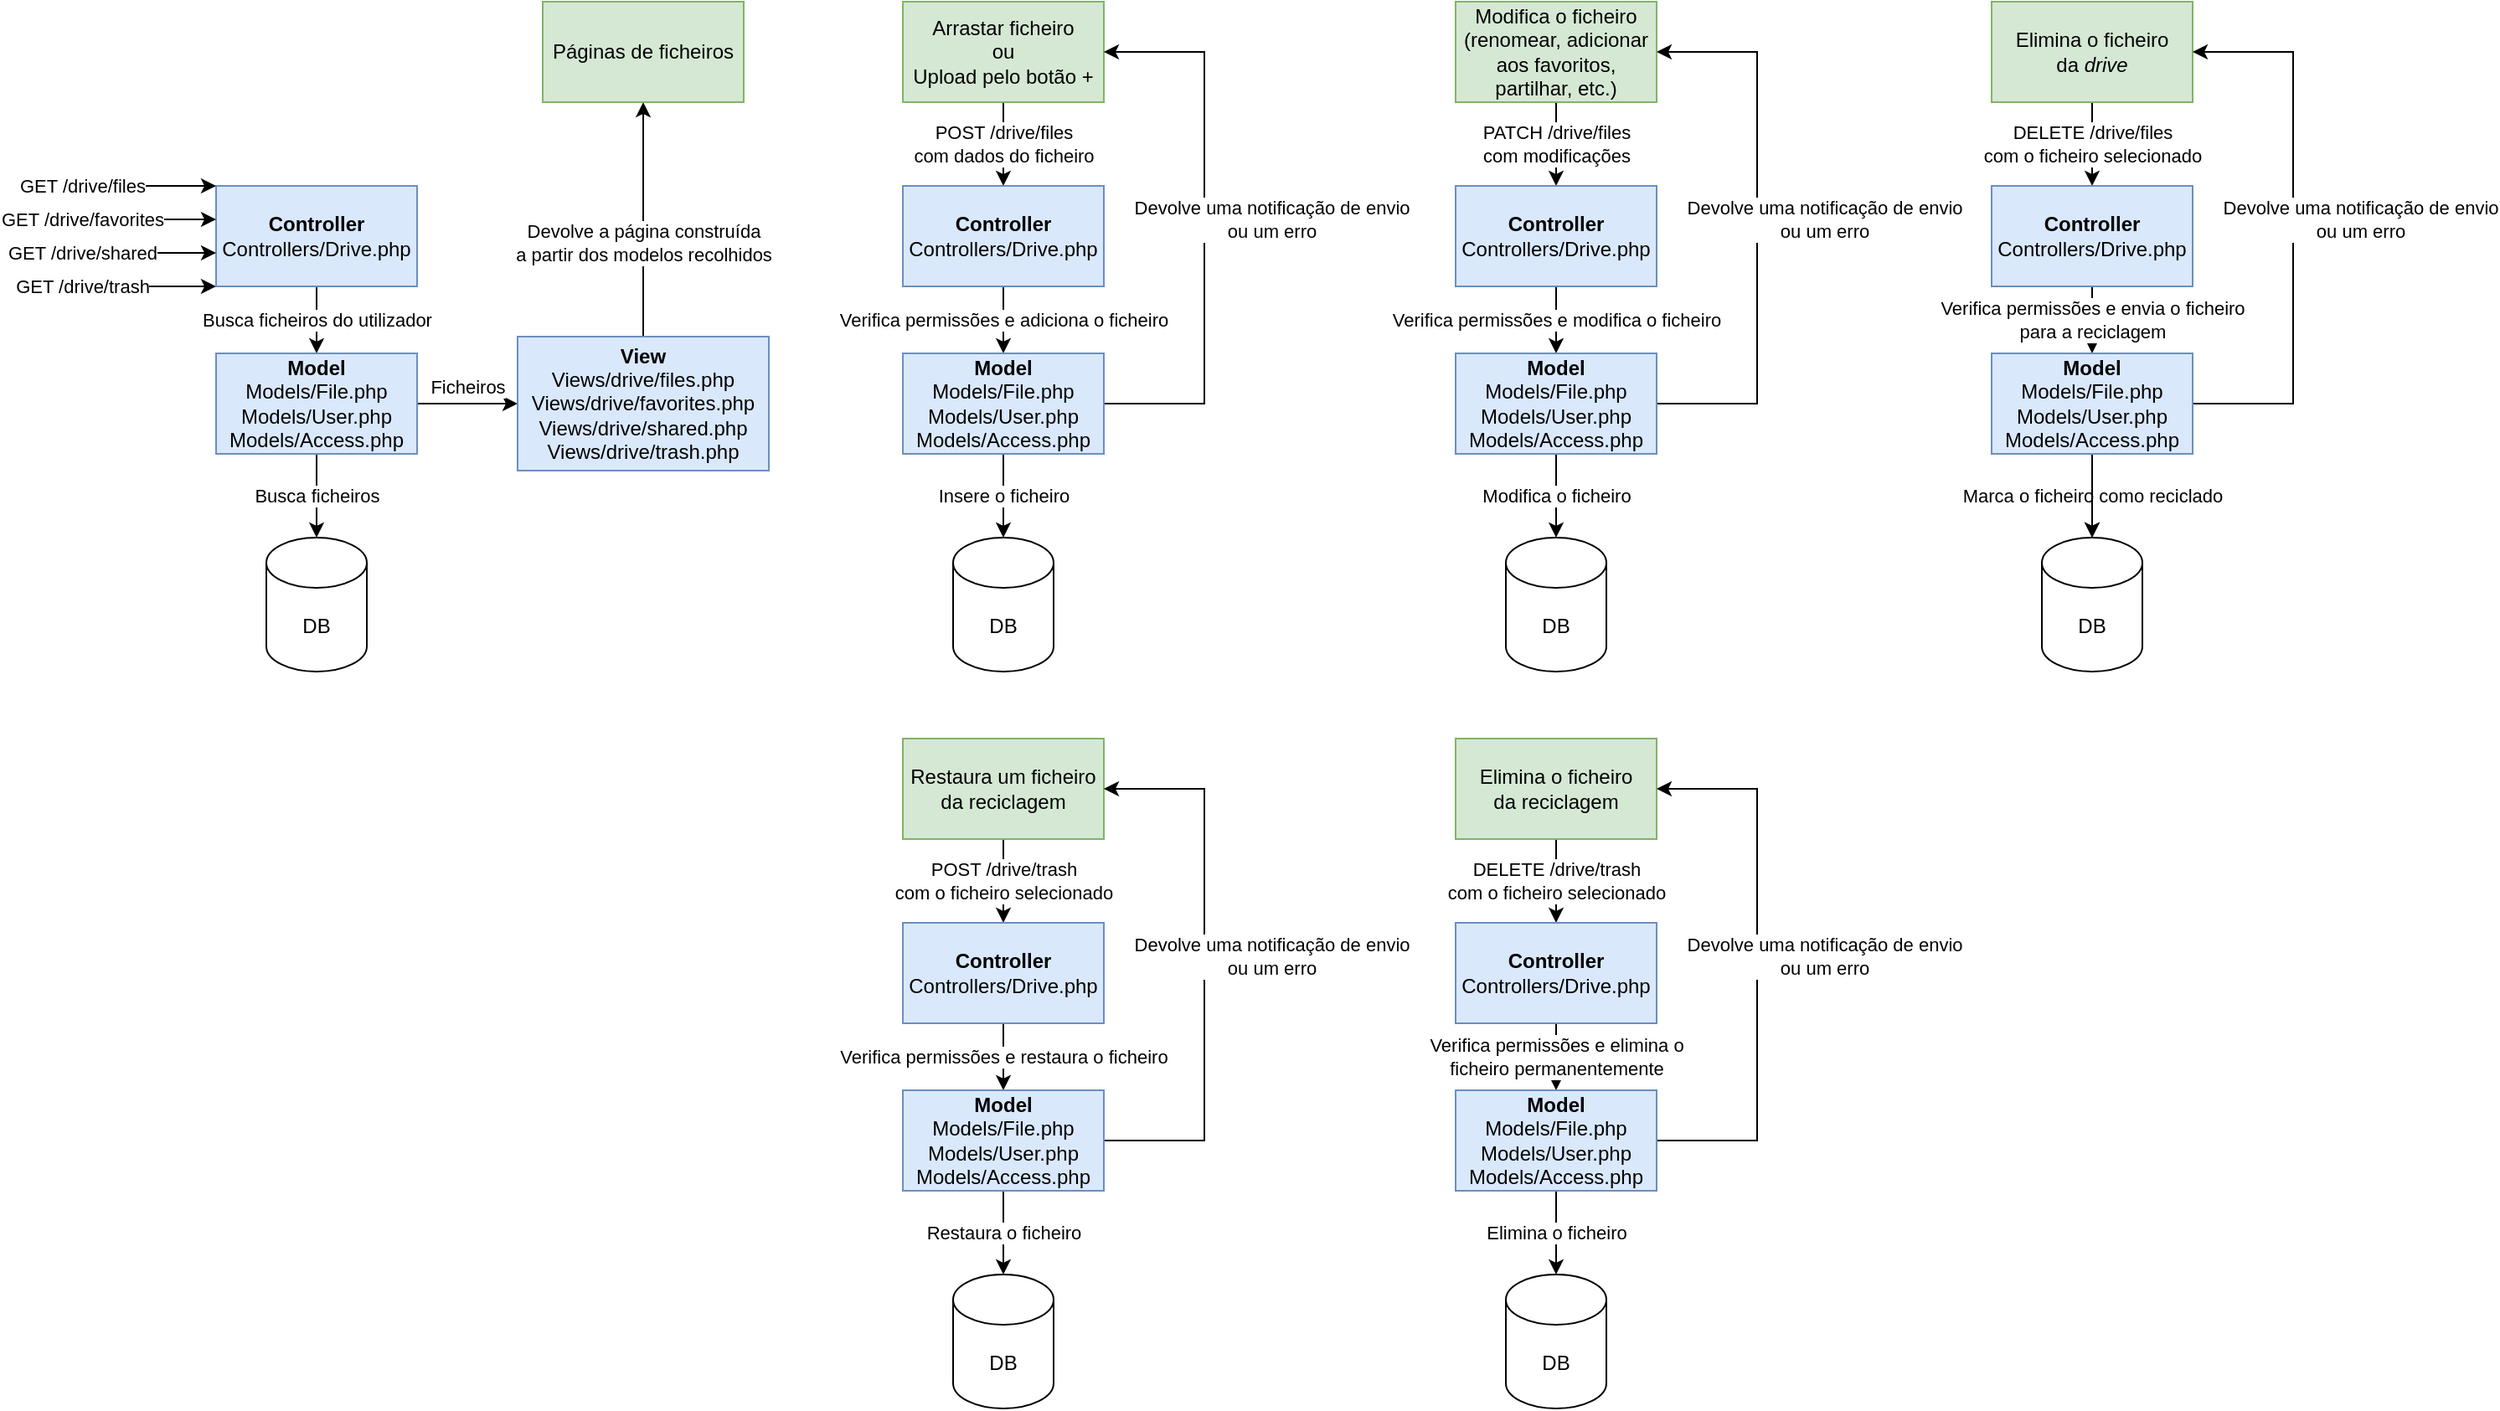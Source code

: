 <mxfile>
    <diagram id="f63h3hfk-DI_PFLd-nH0" name="Page-1">
        <mxGraphModel dx="1139" dy="939" grid="1" gridSize="10" guides="1" tooltips="1" connect="1" arrows="1" fold="1" page="1" pageScale="1" pageWidth="1700" pageHeight="1100" math="0" shadow="0">
            <root>
                <mxCell id="0"/>
                <mxCell id="1" parent="0"/>
                <mxCell id="7WD_b7WuQylbHmAeUIXa-3" value="GET /drive/trash" style="edgeStyle=orthogonalEdgeStyle;rounded=0;orthogonalLoop=1;jettySize=auto;html=1;exitX=0;exitY=1;exitDx=0;exitDy=0;startArrow=classic;startFill=1;endArrow=none;endFill=0;" parent="1" source="7WD_b7WuQylbHmAeUIXa-1" edge="1">
                    <mxGeometry x="0.6" relative="1" as="geometry">
                        <mxPoint x="140" y="360" as="targetPoint"/>
                        <Array as="points">
                            <mxPoint x="220" y="360"/>
                            <mxPoint x="220" y="360"/>
                        </Array>
                        <mxPoint as="offset"/>
                    </mxGeometry>
                </mxCell>
                <mxCell id="7WD_b7WuQylbHmAeUIXa-8" value="Busca ficheiros do utilizador" style="edgeStyle=orthogonalEdgeStyle;rounded=0;orthogonalLoop=1;jettySize=auto;html=1;startArrow=none;startFill=0;endArrow=classic;endFill=1;" parent="1" source="7WD_b7WuQylbHmAeUIXa-1" target="7WD_b7WuQylbHmAeUIXa-7" edge="1">
                    <mxGeometry relative="1" as="geometry"/>
                </mxCell>
                <mxCell id="7WD_b7WuQylbHmAeUIXa-1" value="&lt;div&gt;&lt;b&gt;Controller&lt;/b&gt;&lt;/div&gt;&lt;div&gt;Controllers/Drive.php&lt;br&gt;&lt;/div&gt;" style="rounded=0;whiteSpace=wrap;html=1;fillColor=#dae8fc;strokeColor=#6c8ebf;" parent="1" vertex="1">
                    <mxGeometry x="240" y="300" width="120" height="60" as="geometry"/>
                </mxCell>
                <mxCell id="7WD_b7WuQylbHmAeUIXa-4" value="GET /drive/shared" style="edgeStyle=orthogonalEdgeStyle;rounded=0;orthogonalLoop=1;jettySize=auto;html=1;exitX=0;exitY=1;exitDx=0;exitDy=0;startArrow=classic;startFill=1;endArrow=none;endFill=0;" parent="1" edge="1">
                    <mxGeometry x="0.6" relative="1" as="geometry">
                        <mxPoint x="140" y="340" as="targetPoint"/>
                        <mxPoint x="240" y="340" as="sourcePoint"/>
                        <Array as="points">
                            <mxPoint x="220" y="340"/>
                            <mxPoint x="220" y="340"/>
                        </Array>
                        <mxPoint as="offset"/>
                    </mxGeometry>
                </mxCell>
                <mxCell id="7WD_b7WuQylbHmAeUIXa-5" value="GET /drive/favorites" style="edgeStyle=orthogonalEdgeStyle;rounded=0;orthogonalLoop=1;jettySize=auto;html=1;exitX=0;exitY=1;exitDx=0;exitDy=0;startArrow=classic;startFill=1;endArrow=none;endFill=0;" parent="1" edge="1">
                    <mxGeometry x="0.6" relative="1" as="geometry">
                        <mxPoint x="140" y="320" as="targetPoint"/>
                        <mxPoint x="240" y="320" as="sourcePoint"/>
                        <Array as="points">
                            <mxPoint x="220" y="320"/>
                            <mxPoint x="220" y="320"/>
                        </Array>
                        <mxPoint as="offset"/>
                    </mxGeometry>
                </mxCell>
                <mxCell id="7WD_b7WuQylbHmAeUIXa-6" value="GET /drive/files" style="edgeStyle=orthogonalEdgeStyle;rounded=0;orthogonalLoop=1;jettySize=auto;html=1;exitX=0;exitY=1;exitDx=0;exitDy=0;startArrow=classic;startFill=1;endArrow=none;endFill=0;" parent="1" edge="1">
                    <mxGeometry x="0.6" relative="1" as="geometry">
                        <mxPoint x="140" y="300" as="targetPoint"/>
                        <mxPoint x="240" y="300" as="sourcePoint"/>
                        <Array as="points">
                            <mxPoint x="190" y="300"/>
                            <mxPoint x="190" y="300"/>
                        </Array>
                        <mxPoint as="offset"/>
                    </mxGeometry>
                </mxCell>
                <mxCell id="7WD_b7WuQylbHmAeUIXa-10" value="Ficheiros" style="edgeStyle=orthogonalEdgeStyle;rounded=0;orthogonalLoop=1;jettySize=auto;html=1;startArrow=none;startFill=0;endArrow=classic;endFill=1;" parent="1" source="7WD_b7WuQylbHmAeUIXa-7" target="7WD_b7WuQylbHmAeUIXa-9" edge="1">
                    <mxGeometry y="10" relative="1" as="geometry">
                        <mxPoint as="offset"/>
                    </mxGeometry>
                </mxCell>
                <mxCell id="7WD_b7WuQylbHmAeUIXa-16" value="&lt;div&gt;Busca ficheiros&lt;/div&gt;" style="edgeStyle=orthogonalEdgeStyle;rounded=0;orthogonalLoop=1;jettySize=auto;html=1;startArrow=none;startFill=0;endArrow=classic;endFill=1;" parent="1" source="7WD_b7WuQylbHmAeUIXa-7" target="7WD_b7WuQylbHmAeUIXa-14" edge="1">
                    <mxGeometry relative="1" as="geometry"/>
                </mxCell>
                <mxCell id="7WD_b7WuQylbHmAeUIXa-7" value="&lt;div&gt;&lt;b&gt;Model&lt;/b&gt;&lt;br&gt;&lt;/div&gt;&lt;div&gt;Models/File.php&lt;/div&gt;&lt;div&gt;Models/User.php&lt;/div&gt;&lt;div&gt;Models/Access.php&lt;br&gt;&lt;/div&gt;" style="rounded=0;whiteSpace=wrap;html=1;fillColor=#dae8fc;strokeColor=#6c8ebf;" parent="1" vertex="1">
                    <mxGeometry x="240" y="400" width="120" height="60" as="geometry"/>
                </mxCell>
                <mxCell id="7WD_b7WuQylbHmAeUIXa-12" style="edgeStyle=orthogonalEdgeStyle;rounded=0;orthogonalLoop=1;jettySize=auto;html=1;exitX=0.5;exitY=0;exitDx=0;exitDy=0;entryX=0.5;entryY=1;entryDx=0;entryDy=0;startArrow=none;startFill=0;endArrow=classic;endFill=1;" parent="1" source="7WD_b7WuQylbHmAeUIXa-9" target="7WD_b7WuQylbHmAeUIXa-11" edge="1">
                    <mxGeometry relative="1" as="geometry"/>
                </mxCell>
                <mxCell id="7WD_b7WuQylbHmAeUIXa-13" value="&lt;div&gt;Devolve a página construída &lt;br&gt;&lt;/div&gt;&lt;div&gt;a partir dos modelos recolhidos&lt;/div&gt;" style="edgeLabel;html=1;align=center;verticalAlign=middle;resizable=0;points=[];" parent="7WD_b7WuQylbHmAeUIXa-12" vertex="1" connectable="0">
                    <mxGeometry x="-0.2" y="1" relative="1" as="geometry">
                        <mxPoint x="1" as="offset"/>
                    </mxGeometry>
                </mxCell>
                <mxCell id="7WD_b7WuQylbHmAeUIXa-9" value="&lt;div&gt;&lt;b&gt;View&lt;/b&gt;&lt;br&gt;&lt;/div&gt;&lt;div&gt;Views/drive/files.php&lt;/div&gt;&lt;div&gt;Views/drive/favorites.php&lt;/div&gt;&lt;div&gt;Views/drive/shared.php&lt;/div&gt;&lt;div&gt;Views/drive/trash.php&lt;/div&gt;" style="rounded=0;whiteSpace=wrap;html=1;fillColor=#dae8fc;strokeColor=#6c8ebf;" parent="1" vertex="1">
                    <mxGeometry x="420" y="390" width="150" height="80" as="geometry"/>
                </mxCell>
                <mxCell id="7WD_b7WuQylbHmAeUIXa-11" value="Páginas de ficheiros" style="rounded=0;whiteSpace=wrap;html=1;fillColor=#d5e8d4;strokeColor=#82b366;" parent="1" vertex="1">
                    <mxGeometry x="435" y="190" width="120" height="60" as="geometry"/>
                </mxCell>
                <mxCell id="7WD_b7WuQylbHmAeUIXa-14" value="DB" style="shape=cylinder3;whiteSpace=wrap;html=1;boundedLbl=1;backgroundOutline=1;size=15;" parent="1" vertex="1">
                    <mxGeometry x="270" y="510" width="60" height="80" as="geometry"/>
                </mxCell>
                <mxCell id="7WD_b7WuQylbHmAeUIXa-19" value="&lt;div&gt;POST /drive/files&lt;/div&gt;&lt;div&gt;com dados do ficheiro&lt;br&gt;&lt;/div&gt;" style="edgeStyle=orthogonalEdgeStyle;rounded=0;orthogonalLoop=1;jettySize=auto;html=1;startArrow=none;startFill=0;endArrow=classic;endFill=1;" parent="1" source="7WD_b7WuQylbHmAeUIXa-17" target="7WD_b7WuQylbHmAeUIXa-18" edge="1">
                    <mxGeometry relative="1" as="geometry"/>
                </mxCell>
                <mxCell id="7WD_b7WuQylbHmAeUIXa-17" value="&lt;div&gt;Arrastar ficheiro&lt;/div&gt;&lt;div&gt;ou&lt;/div&gt;&lt;div&gt;Upload pelo botão +&lt;br&gt;&lt;/div&gt;" style="rounded=0;whiteSpace=wrap;html=1;fillColor=#d5e8d4;strokeColor=#82b366;" parent="1" vertex="1">
                    <mxGeometry x="650" y="190" width="120" height="60" as="geometry"/>
                </mxCell>
                <mxCell id="7WD_b7WuQylbHmAeUIXa-22" value="Verifica permissões e adiciona o ficheiro" style="edgeStyle=orthogonalEdgeStyle;rounded=0;orthogonalLoop=1;jettySize=auto;html=1;startArrow=none;startFill=0;endArrow=classic;endFill=1;" parent="1" source="7WD_b7WuQylbHmAeUIXa-18" target="7WD_b7WuQylbHmAeUIXa-20" edge="1">
                    <mxGeometry relative="1" as="geometry"/>
                </mxCell>
                <mxCell id="7WD_b7WuQylbHmAeUIXa-18" value="&lt;div&gt;&lt;b&gt;Controller&lt;/b&gt;&lt;/div&gt;&lt;div&gt;Controllers/Drive.php&lt;br&gt;&lt;/div&gt;" style="rounded=0;whiteSpace=wrap;html=1;fillColor=#dae8fc;strokeColor=#6c8ebf;" parent="1" vertex="1">
                    <mxGeometry x="650" y="300" width="120" height="60" as="geometry"/>
                </mxCell>
                <mxCell id="7WD_b7WuQylbHmAeUIXa-24" value="Insere o ficheiro" style="edgeStyle=orthogonalEdgeStyle;rounded=0;orthogonalLoop=1;jettySize=auto;html=1;startArrow=none;startFill=0;endArrow=classic;endFill=1;" parent="1" source="7WD_b7WuQylbHmAeUIXa-20" target="7WD_b7WuQylbHmAeUIXa-23" edge="1">
                    <mxGeometry relative="1" as="geometry"/>
                </mxCell>
                <mxCell id="7WD_b7WuQylbHmAeUIXa-25" style="edgeStyle=orthogonalEdgeStyle;rounded=0;orthogonalLoop=1;jettySize=auto;html=1;startArrow=none;startFill=0;endArrow=classic;endFill=1;entryX=1;entryY=0.5;entryDx=0;entryDy=0;" parent="1" source="7WD_b7WuQylbHmAeUIXa-20" target="7WD_b7WuQylbHmAeUIXa-17" edge="1">
                    <mxGeometry relative="1" as="geometry">
                        <mxPoint x="860" y="220" as="targetPoint"/>
                        <Array as="points">
                            <mxPoint x="830" y="430"/>
                            <mxPoint x="830" y="220"/>
                        </Array>
                    </mxGeometry>
                </mxCell>
                <mxCell id="7WD_b7WuQylbHmAeUIXa-26" value="&lt;div&gt;Devolve uma notificação de envio&lt;/div&gt;&lt;div&gt;ou um erro&lt;br&gt;&lt;/div&gt;" style="edgeLabel;html=1;align=center;verticalAlign=middle;resizable=0;points=[];" parent="7WD_b7WuQylbHmAeUIXa-25" vertex="1" connectable="0">
                    <mxGeometry x="0.091" y="-3" relative="1" as="geometry">
                        <mxPoint x="37" y="10" as="offset"/>
                    </mxGeometry>
                </mxCell>
                <mxCell id="7WD_b7WuQylbHmAeUIXa-20" value="&lt;div&gt;&lt;b&gt;Model&lt;/b&gt;&lt;br&gt;&lt;/div&gt;&lt;div&gt;&lt;div&gt;Models/File.php&lt;/div&gt;&lt;div&gt;Models/User.php&lt;/div&gt;&lt;div&gt;Models/Access.php&lt;/div&gt;&lt;/div&gt;" style="rounded=0;whiteSpace=wrap;html=1;fillColor=#dae8fc;strokeColor=#6c8ebf;" parent="1" vertex="1">
                    <mxGeometry x="650" y="400" width="120" height="60" as="geometry"/>
                </mxCell>
                <mxCell id="7WD_b7WuQylbHmAeUIXa-23" value="DB" style="shape=cylinder3;whiteSpace=wrap;html=1;boundedLbl=1;backgroundOutline=1;size=15;" parent="1" vertex="1">
                    <mxGeometry x="680" y="510" width="60" height="80" as="geometry"/>
                </mxCell>
                <mxCell id="7WD_b7WuQylbHmAeUIXa-27" value="&lt;div&gt;PATCH /drive/files&lt;/div&gt;&lt;div&gt;com modificações&lt;br&gt;&lt;/div&gt;" style="edgeStyle=orthogonalEdgeStyle;rounded=0;orthogonalLoop=1;jettySize=auto;html=1;startArrow=none;startFill=0;endArrow=classic;endFill=1;" parent="1" source="7WD_b7WuQylbHmAeUIXa-28" target="7WD_b7WuQylbHmAeUIXa-30" edge="1">
                    <mxGeometry relative="1" as="geometry"/>
                </mxCell>
                <mxCell id="7WD_b7WuQylbHmAeUIXa-28" value="&lt;div&gt;Modifica o ficheiro&lt;/div&gt;&lt;div&gt;(renomear, adicionar aos favoritos, partilhar, etc.)&lt;br&gt;&lt;/div&gt;" style="rounded=0;whiteSpace=wrap;html=1;fillColor=#d5e8d4;strokeColor=#82b366;" parent="1" vertex="1">
                    <mxGeometry x="980" y="190" width="120" height="60" as="geometry"/>
                </mxCell>
                <mxCell id="7WD_b7WuQylbHmAeUIXa-29" value="Verifica permissões e modifica o ficheiro" style="edgeStyle=orthogonalEdgeStyle;rounded=0;orthogonalLoop=1;jettySize=auto;html=1;startArrow=none;startFill=0;endArrow=classic;endFill=1;" parent="1" source="7WD_b7WuQylbHmAeUIXa-30" target="7WD_b7WuQylbHmAeUIXa-34" edge="1">
                    <mxGeometry relative="1" as="geometry"/>
                </mxCell>
                <mxCell id="7WD_b7WuQylbHmAeUIXa-30" value="&lt;div&gt;&lt;b&gt;Controller&lt;/b&gt;&lt;/div&gt;&lt;div&gt;Controllers/Drive.php&lt;br&gt;&lt;/div&gt;" style="rounded=0;whiteSpace=wrap;html=1;fillColor=#dae8fc;strokeColor=#6c8ebf;" parent="1" vertex="1">
                    <mxGeometry x="980" y="300" width="120" height="60" as="geometry"/>
                </mxCell>
                <mxCell id="7WD_b7WuQylbHmAeUIXa-31" value="Modifica o ficheiro" style="edgeStyle=orthogonalEdgeStyle;rounded=0;orthogonalLoop=1;jettySize=auto;html=1;startArrow=none;startFill=0;endArrow=classic;endFill=1;" parent="1" source="7WD_b7WuQylbHmAeUIXa-34" target="7WD_b7WuQylbHmAeUIXa-35" edge="1">
                    <mxGeometry relative="1" as="geometry"/>
                </mxCell>
                <mxCell id="7WD_b7WuQylbHmAeUIXa-32" style="edgeStyle=orthogonalEdgeStyle;rounded=0;orthogonalLoop=1;jettySize=auto;html=1;startArrow=none;startFill=0;endArrow=classic;endFill=1;entryX=1;entryY=0.5;entryDx=0;entryDy=0;" parent="1" source="7WD_b7WuQylbHmAeUIXa-34" target="7WD_b7WuQylbHmAeUIXa-28" edge="1">
                    <mxGeometry relative="1" as="geometry">
                        <mxPoint x="1190" y="220" as="targetPoint"/>
                        <Array as="points">
                            <mxPoint x="1160" y="430"/>
                            <mxPoint x="1160" y="220"/>
                        </Array>
                    </mxGeometry>
                </mxCell>
                <mxCell id="7WD_b7WuQylbHmAeUIXa-33" value="&lt;div&gt;Devolve uma notificação de envio&lt;/div&gt;&lt;div&gt;ou um erro&lt;br&gt;&lt;/div&gt;" style="edgeLabel;html=1;align=center;verticalAlign=middle;resizable=0;points=[];" parent="7WD_b7WuQylbHmAeUIXa-32" vertex="1" connectable="0">
                    <mxGeometry x="0.091" y="-3" relative="1" as="geometry">
                        <mxPoint x="37" y="10" as="offset"/>
                    </mxGeometry>
                </mxCell>
                <mxCell id="7WD_b7WuQylbHmAeUIXa-34" value="&lt;div&gt;&lt;b&gt;Model&lt;/b&gt;&lt;br&gt;&lt;/div&gt;&lt;div&gt;&lt;div&gt;Models/File.php&lt;/div&gt;&lt;div&gt;Models/User.php&lt;/div&gt;&lt;div&gt;Models/Access.php&lt;/div&gt;&lt;/div&gt;" style="rounded=0;whiteSpace=wrap;html=1;fillColor=#dae8fc;strokeColor=#6c8ebf;" parent="1" vertex="1">
                    <mxGeometry x="980" y="400" width="120" height="60" as="geometry"/>
                </mxCell>
                <mxCell id="7WD_b7WuQylbHmAeUIXa-35" value="DB" style="shape=cylinder3;whiteSpace=wrap;html=1;boundedLbl=1;backgroundOutline=1;size=15;" parent="1" vertex="1">
                    <mxGeometry x="1010" y="510" width="60" height="80" as="geometry"/>
                </mxCell>
                <mxCell id="7WD_b7WuQylbHmAeUIXa-36" value="&lt;div&gt;DELETE /drive/files&lt;/div&gt;&lt;div&gt;com o ficheiro selecionado&lt;br&gt;&lt;/div&gt;" style="edgeStyle=orthogonalEdgeStyle;rounded=0;orthogonalLoop=1;jettySize=auto;html=1;startArrow=none;startFill=0;endArrow=classic;endFill=1;" parent="1" source="7WD_b7WuQylbHmAeUIXa-37" target="7WD_b7WuQylbHmAeUIXa-39" edge="1">
                    <mxGeometry relative="1" as="geometry"/>
                </mxCell>
                <mxCell id="7WD_b7WuQylbHmAeUIXa-37" value="&lt;div&gt;Elimina o ficheiro&lt;/div&gt;&lt;div&gt;da &lt;i&gt;drive&lt;/i&gt;&lt;br&gt;&lt;/div&gt;" style="rounded=0;whiteSpace=wrap;html=1;fillColor=#d5e8d4;strokeColor=#82b366;" parent="1" vertex="1">
                    <mxGeometry x="1300" y="190" width="120" height="60" as="geometry"/>
                </mxCell>
                <mxCell id="7WD_b7WuQylbHmAeUIXa-38" value="&lt;div&gt;Verifica permissões e envia o ficheiro&lt;/div&gt;&lt;div&gt;para a reciclagem&lt;br&gt;&lt;/div&gt;" style="edgeStyle=orthogonalEdgeStyle;rounded=0;orthogonalLoop=1;jettySize=auto;html=1;startArrow=none;startFill=0;endArrow=classic;endFill=1;" parent="1" source="7WD_b7WuQylbHmAeUIXa-39" target="7WD_b7WuQylbHmAeUIXa-43" edge="1">
                    <mxGeometry relative="1" as="geometry"/>
                </mxCell>
                <mxCell id="7WD_b7WuQylbHmAeUIXa-39" value="&lt;div&gt;&lt;b&gt;Controller&lt;/b&gt;&lt;/div&gt;&lt;div&gt;Controllers/Drive.php&lt;br&gt;&lt;/div&gt;" style="rounded=0;whiteSpace=wrap;html=1;fillColor=#dae8fc;strokeColor=#6c8ebf;" parent="1" vertex="1">
                    <mxGeometry x="1300" y="300" width="120" height="60" as="geometry"/>
                </mxCell>
                <mxCell id="7WD_b7WuQylbHmAeUIXa-40" value="Marca o ficheiro como reciclado" style="edgeStyle=orthogonalEdgeStyle;rounded=0;orthogonalLoop=1;jettySize=auto;html=1;startArrow=none;startFill=0;endArrow=classic;endFill=1;" parent="1" source="7WD_b7WuQylbHmAeUIXa-43" target="7WD_b7WuQylbHmAeUIXa-44" edge="1">
                    <mxGeometry relative="1" as="geometry"/>
                </mxCell>
                <mxCell id="7WD_b7WuQylbHmAeUIXa-41" style="edgeStyle=orthogonalEdgeStyle;rounded=0;orthogonalLoop=1;jettySize=auto;html=1;startArrow=none;startFill=0;endArrow=classic;endFill=1;entryX=1;entryY=0.5;entryDx=0;entryDy=0;" parent="1" source="7WD_b7WuQylbHmAeUIXa-43" target="7WD_b7WuQylbHmAeUIXa-37" edge="1">
                    <mxGeometry relative="1" as="geometry">
                        <mxPoint x="1510" y="220" as="targetPoint"/>
                        <Array as="points">
                            <mxPoint x="1480" y="430"/>
                            <mxPoint x="1480" y="220"/>
                        </Array>
                    </mxGeometry>
                </mxCell>
                <mxCell id="7WD_b7WuQylbHmAeUIXa-42" value="&lt;div&gt;Devolve uma notificação de envio&lt;/div&gt;&lt;div&gt;ou um erro&lt;br&gt;&lt;/div&gt;" style="edgeLabel;html=1;align=center;verticalAlign=middle;resizable=0;points=[];" parent="7WD_b7WuQylbHmAeUIXa-41" vertex="1" connectable="0">
                    <mxGeometry x="0.091" y="-3" relative="1" as="geometry">
                        <mxPoint x="37" y="10" as="offset"/>
                    </mxGeometry>
                </mxCell>
                <mxCell id="2" value="" style="edgeStyle=none;html=1;" edge="1" parent="1" source="7WD_b7WuQylbHmAeUIXa-43" target="7WD_b7WuQylbHmAeUIXa-44">
                    <mxGeometry relative="1" as="geometry"/>
                </mxCell>
                <mxCell id="7WD_b7WuQylbHmAeUIXa-43" value="&lt;div&gt;&lt;b&gt;Model&lt;/b&gt;&lt;br&gt;&lt;/div&gt;&lt;div&gt;&lt;div&gt;Models/File.php&lt;/div&gt;&lt;div&gt;Models/User.php&lt;/div&gt;&lt;div&gt;Models/Access.php&lt;/div&gt;&lt;/div&gt;" style="rounded=0;whiteSpace=wrap;html=1;fillColor=#dae8fc;strokeColor=#6c8ebf;" parent="1" vertex="1">
                    <mxGeometry x="1300" y="400" width="120" height="60" as="geometry"/>
                </mxCell>
                <mxCell id="7WD_b7WuQylbHmAeUIXa-44" value="DB" style="shape=cylinder3;whiteSpace=wrap;html=1;boundedLbl=1;backgroundOutline=1;size=15;" parent="1" vertex="1">
                    <mxGeometry x="1330" y="510" width="60" height="80" as="geometry"/>
                </mxCell>
                <mxCell id="7WD_b7WuQylbHmAeUIXa-45" value="&lt;div&gt;POST /drive/trash&lt;/div&gt;&lt;div&gt;com o ficheiro selecionado&lt;br&gt;&lt;/div&gt;" style="edgeStyle=orthogonalEdgeStyle;rounded=0;orthogonalLoop=1;jettySize=auto;html=1;startArrow=none;startFill=0;endArrow=classic;endFill=1;" parent="1" source="7WD_b7WuQylbHmAeUIXa-46" target="7WD_b7WuQylbHmAeUIXa-48" edge="1">
                    <mxGeometry relative="1" as="geometry"/>
                </mxCell>
                <mxCell id="7WD_b7WuQylbHmAeUIXa-46" value="Restaura um ficheiro da reciclagem" style="rounded=0;whiteSpace=wrap;html=1;fillColor=#d5e8d4;strokeColor=#82b366;" parent="1" vertex="1">
                    <mxGeometry x="650" y="630" width="120" height="60" as="geometry"/>
                </mxCell>
                <mxCell id="7WD_b7WuQylbHmAeUIXa-47" value="&lt;div&gt;Verifica permissões e restaura o ficheiro&lt;br&gt;&lt;/div&gt;" style="edgeStyle=orthogonalEdgeStyle;rounded=0;orthogonalLoop=1;jettySize=auto;html=1;startArrow=none;startFill=0;endArrow=classic;endFill=1;" parent="1" source="7WD_b7WuQylbHmAeUIXa-48" target="7WD_b7WuQylbHmAeUIXa-52" edge="1">
                    <mxGeometry relative="1" as="geometry"/>
                </mxCell>
                <mxCell id="7WD_b7WuQylbHmAeUIXa-48" value="&lt;div&gt;&lt;b&gt;Controller&lt;/b&gt;&lt;/div&gt;&lt;div&gt;Controllers/Drive.php&lt;br&gt;&lt;/div&gt;" style="rounded=0;whiteSpace=wrap;html=1;fillColor=#dae8fc;strokeColor=#6c8ebf;" parent="1" vertex="1">
                    <mxGeometry x="650" y="740" width="120" height="60" as="geometry"/>
                </mxCell>
                <mxCell id="7WD_b7WuQylbHmAeUIXa-49" value="Restaura o ficheiro" style="edgeStyle=orthogonalEdgeStyle;rounded=0;orthogonalLoop=1;jettySize=auto;html=1;startArrow=none;startFill=0;endArrow=classic;endFill=1;" parent="1" source="7WD_b7WuQylbHmAeUIXa-52" target="7WD_b7WuQylbHmAeUIXa-53" edge="1">
                    <mxGeometry relative="1" as="geometry"/>
                </mxCell>
                <mxCell id="7WD_b7WuQylbHmAeUIXa-50" style="edgeStyle=orthogonalEdgeStyle;rounded=0;orthogonalLoop=1;jettySize=auto;html=1;startArrow=none;startFill=0;endArrow=classic;endFill=1;entryX=1;entryY=0.5;entryDx=0;entryDy=0;" parent="1" source="7WD_b7WuQylbHmAeUIXa-52" target="7WD_b7WuQylbHmAeUIXa-46" edge="1">
                    <mxGeometry relative="1" as="geometry">
                        <mxPoint x="860" y="660" as="targetPoint"/>
                        <Array as="points">
                            <mxPoint x="830" y="870"/>
                            <mxPoint x="830" y="660"/>
                        </Array>
                    </mxGeometry>
                </mxCell>
                <mxCell id="7WD_b7WuQylbHmAeUIXa-51" value="&lt;div&gt;Devolve uma notificação de envio&lt;/div&gt;&lt;div&gt;ou um erro&lt;br&gt;&lt;/div&gt;" style="edgeLabel;html=1;align=center;verticalAlign=middle;resizable=0;points=[];" parent="7WD_b7WuQylbHmAeUIXa-50" vertex="1" connectable="0">
                    <mxGeometry x="0.091" y="-3" relative="1" as="geometry">
                        <mxPoint x="37" y="10" as="offset"/>
                    </mxGeometry>
                </mxCell>
                <mxCell id="7WD_b7WuQylbHmAeUIXa-52" value="&lt;div&gt;&lt;b&gt;Model&lt;/b&gt;&lt;br&gt;&lt;/div&gt;&lt;div&gt;&lt;div&gt;Models/File.php&lt;/div&gt;&lt;div&gt;Models/User.php&lt;/div&gt;&lt;div&gt;Models/Access.php&lt;/div&gt;&lt;/div&gt;" style="rounded=0;whiteSpace=wrap;html=1;fillColor=#dae8fc;strokeColor=#6c8ebf;" parent="1" vertex="1">
                    <mxGeometry x="650" y="840" width="120" height="60" as="geometry"/>
                </mxCell>
                <mxCell id="7WD_b7WuQylbHmAeUIXa-53" value="DB" style="shape=cylinder3;whiteSpace=wrap;html=1;boundedLbl=1;backgroundOutline=1;size=15;" parent="1" vertex="1">
                    <mxGeometry x="680" y="950" width="60" height="80" as="geometry"/>
                </mxCell>
                <mxCell id="7WD_b7WuQylbHmAeUIXa-54" value="&lt;div&gt;DELETE /drive/trash&lt;/div&gt;&lt;div&gt;com o ficheiro selecionado&lt;br&gt;&lt;/div&gt;" style="edgeStyle=orthogonalEdgeStyle;rounded=0;orthogonalLoop=1;jettySize=auto;html=1;startArrow=none;startFill=0;endArrow=classic;endFill=1;" parent="1" source="7WD_b7WuQylbHmAeUIXa-55" target="7WD_b7WuQylbHmAeUIXa-57" edge="1">
                    <mxGeometry relative="1" as="geometry"/>
                </mxCell>
                <mxCell id="7WD_b7WuQylbHmAeUIXa-55" value="&lt;div&gt;Elimina o ficheiro&lt;/div&gt;&lt;div&gt;da reciclagem&lt;br&gt;&lt;/div&gt;" style="rounded=0;whiteSpace=wrap;html=1;fillColor=#d5e8d4;strokeColor=#82b366;" parent="1" vertex="1">
                    <mxGeometry x="980" y="630" width="120" height="60" as="geometry"/>
                </mxCell>
                <mxCell id="7WD_b7WuQylbHmAeUIXa-56" value="&lt;div&gt;Verifica permissões e elimina o&lt;/div&gt;&lt;div&gt;ficheiro permanentemente&lt;br&gt;&lt;/div&gt;" style="edgeStyle=orthogonalEdgeStyle;rounded=0;orthogonalLoop=1;jettySize=auto;html=1;startArrow=none;startFill=0;endArrow=classic;endFill=1;" parent="1" source="7WD_b7WuQylbHmAeUIXa-57" target="7WD_b7WuQylbHmAeUIXa-61" edge="1">
                    <mxGeometry relative="1" as="geometry"/>
                </mxCell>
                <mxCell id="7WD_b7WuQylbHmAeUIXa-57" value="&lt;div&gt;&lt;b&gt;Controller&lt;/b&gt;&lt;/div&gt;&lt;div&gt;Controllers/Drive.php&lt;br&gt;&lt;/div&gt;" style="rounded=0;whiteSpace=wrap;html=1;fillColor=#dae8fc;strokeColor=#6c8ebf;" parent="1" vertex="1">
                    <mxGeometry x="980" y="740" width="120" height="60" as="geometry"/>
                </mxCell>
                <mxCell id="7WD_b7WuQylbHmAeUIXa-58" value="Elimina o ficheiro" style="edgeStyle=orthogonalEdgeStyle;rounded=0;orthogonalLoop=1;jettySize=auto;html=1;startArrow=none;startFill=0;endArrow=classic;endFill=1;" parent="1" source="7WD_b7WuQylbHmAeUIXa-61" target="7WD_b7WuQylbHmAeUIXa-62" edge="1">
                    <mxGeometry relative="1" as="geometry"/>
                </mxCell>
                <mxCell id="7WD_b7WuQylbHmAeUIXa-59" style="edgeStyle=orthogonalEdgeStyle;rounded=0;orthogonalLoop=1;jettySize=auto;html=1;startArrow=none;startFill=0;endArrow=classic;endFill=1;entryX=1;entryY=0.5;entryDx=0;entryDy=0;" parent="1" source="7WD_b7WuQylbHmAeUIXa-61" target="7WD_b7WuQylbHmAeUIXa-55" edge="1">
                    <mxGeometry relative="1" as="geometry">
                        <mxPoint x="1190" y="660" as="targetPoint"/>
                        <Array as="points">
                            <mxPoint x="1160" y="870"/>
                            <mxPoint x="1160" y="660"/>
                        </Array>
                    </mxGeometry>
                </mxCell>
                <mxCell id="7WD_b7WuQylbHmAeUIXa-60" value="&lt;div&gt;Devolve uma notificação de envio&lt;/div&gt;&lt;div&gt;ou um erro&lt;br&gt;&lt;/div&gt;" style="edgeLabel;html=1;align=center;verticalAlign=middle;resizable=0;points=[];" parent="7WD_b7WuQylbHmAeUIXa-59" vertex="1" connectable="0">
                    <mxGeometry x="0.091" y="-3" relative="1" as="geometry">
                        <mxPoint x="37" y="10" as="offset"/>
                    </mxGeometry>
                </mxCell>
                <mxCell id="7WD_b7WuQylbHmAeUIXa-61" value="&lt;div&gt;&lt;b&gt;Model&lt;/b&gt;&lt;br&gt;&lt;/div&gt;&lt;div&gt;&lt;div&gt;Models/File.php&lt;/div&gt;&lt;div&gt;Models/User.php&lt;/div&gt;&lt;div&gt;Models/Access.php&lt;/div&gt;&lt;/div&gt;" style="rounded=0;whiteSpace=wrap;html=1;fillColor=#dae8fc;strokeColor=#6c8ebf;" parent="1" vertex="1">
                    <mxGeometry x="980" y="840" width="120" height="60" as="geometry"/>
                </mxCell>
                <mxCell id="7WD_b7WuQylbHmAeUIXa-62" value="DB" style="shape=cylinder3;whiteSpace=wrap;html=1;boundedLbl=1;backgroundOutline=1;size=15;" parent="1" vertex="1">
                    <mxGeometry x="1010" y="950" width="60" height="80" as="geometry"/>
                </mxCell>
            </root>
        </mxGraphModel>
    </diagram>
</mxfile>